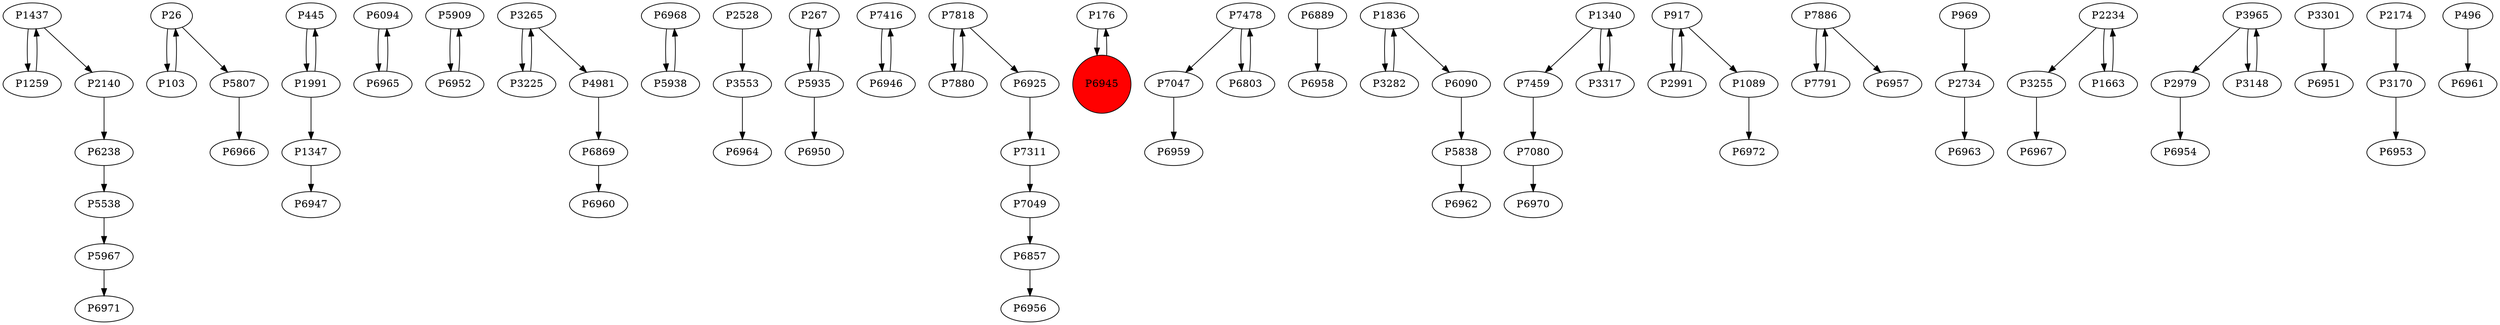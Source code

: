 digraph {
	P5538 -> P5967
	P26 -> P103
	P445 -> P1991
	P6094 -> P6965
	P5909 -> P6952
	P1259 -> P1437
	P6869 -> P6960
	P6968 -> P5938
	P5807 -> P6966
	P3553 -> P6964
	P267 -> P5935
	P7416 -> P6946
	P6925 -> P7311
	P176 -> P6945
	P1437 -> P1259
	P7478 -> P7047
	P3265 -> P3225
	P6889 -> P6958
	P1836 -> P3282
	P3282 -> P1836
	P1340 -> P7459
	P103 -> P26
	P6803 -> P7478
	P6965 -> P6094
	P1089 -> P6972
	P7880 -> P7818
	P26 -> P5807
	P3265 -> P4981
	P7886 -> P7791
	P6952 -> P5909
	P2734 -> P6963
	P1991 -> P1347
	P3255 -> P6967
	P5938 -> P6968
	P969 -> P2734
	P7818 -> P7880
	P7818 -> P6925
	P7080 -> P6970
	P2979 -> P6954
	P2991 -> P917
	P1991 -> P445
	P3301 -> P6951
	P5935 -> P267
	P3965 -> P3148
	P7791 -> P7886
	P917 -> P2991
	P3170 -> P6953
	P4981 -> P6869
	P2528 -> P3553
	P7478 -> P6803
	P7049 -> P6857
	P7047 -> P6959
	P3225 -> P3265
	P7311 -> P7049
	P3965 -> P2979
	P6945 -> P176
	P2174 -> P3170
	P1437 -> P2140
	P496 -> P6961
	P5935 -> P6950
	P1347 -> P6947
	P5838 -> P6962
	P3148 -> P3965
	P6090 -> P5838
	P7886 -> P6957
	P2234 -> P1663
	P5967 -> P6971
	P3317 -> P1340
	P1663 -> P2234
	P2140 -> P6238
	P7459 -> P7080
	P1340 -> P3317
	P6238 -> P5538
	P2234 -> P3255
	P1836 -> P6090
	P6946 -> P7416
	P6857 -> P6956
	P917 -> P1089
	P6945 [shape=circle]
	P6945 [style=filled]
	P6945 [fillcolor=red]
}
